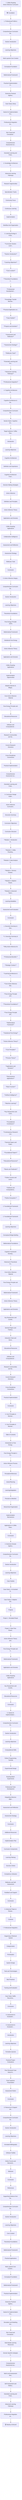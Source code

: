 flowchart TD
    A["🎯 Coffee Roasting<br/>Active Inference Curriculum"] --> B["📚 Foundation"]
    
    B --> S1["1. Professional Profile & C..."]
    S1 --> S2["Comprehensive Curriculum Se..."]
    S2 --> S3["Section Introduction"]
    S3 --> S4["Learning Objectives"]
    S4 --> S5["Multi-Layered Core Content"]
    S5 --> S6["Conceptual Foundation"]
    S6 --> S7["Mathematical Framework"]
    S7 --> S8["Practical Implementation Fr..."]
    S8 --> S9["Extensive Practical Applica..."]
    S9 --> S10["Case Study Library"]
    S10 --> S11["Hands-On Implementation Pro..."]
    S11 --> S12["Professional Integration Ex..."]
    S12 --> S13["Rich Visual and Conceptual ..."]
    S13 --> S14["Comprehensive Assessment an..."]
    S14 --> S15["Extended Learning and Profe..."]
    S15 --> S16["2. Knowledge Architecture &..."]
    S16 --> S17["Advanced Learning Pathways"]
    S17 --> S18["Research Opportunities"]
    S18 --> S19["Specialization Tracks"]
    S19 --> S20["Community Focus"]
    S20 --> S21["Continuous Learning"]
    S21 --> S22["Implementation"]
    S22 --> S23["Workflow And Organization"]
    S23 --> S24["3. Learning Ecology & Profe..."]
    S24 --> S25["**Curriculum Section: Learn..."]
    S25 --> S26["**Section Introduction**"]
    S26 --> S27["**Learning Objectives**"]
    S27 --> S28["**Core Content**"]
    S28 --> S29["**Theoretical Foundations o..."]
    S29 --> S30["**Professional Development ..."]
    S30 --> S31["**Knowledge Transfer Mechan..."]
    S31 --> S32["**Practical Applications an..."]
    S32 --> S33["**Case Studies**"]
    S33 --> S34["**Projects and Activities**"]
    S34 --> S35["**Assessment and Reflection**"]
    S35 --> S36["**Assessment Strategy**"]
    S36 --> S37["**Reflection Tools**"]
    S37 --> S38["**Extended Learning and Pro..."]
    S38 --> S39["**Advanced Learning Pathways**"]
    S39 --> S40["**Professional Integration**"]
    S40 --> S41["4. Cognitive Architecture &..."]
    S41 --> S42["Cognitive Architecture & De..."]
    S42 --> S43["Comprehensive Curriculum Se..."]
    S43 --> S44["Section Name: Cognitive Arc..."]
    S44 --> S45["Target Audience: Coffee Roa..."]
    S45 --> S46["Introduction"]
    S46 --> S47["Learning Objectives"]
    S47 --> S48["Cognitive Architecture"]
    S48 --> S49["Definition and Importance"]
    S49 --> S50["Cognitive Architecture Fram..."]
    S50 --> S51["Decision-Making Strategies"]
    S51 --> S52["Active Inference"]
    S52 --> S53["Definition and Principles"]
    S53 --> S54["Active Inference Theory"]
    S54 --> S55["Applications and Domains"]
    S55 --> S56["Coffee Roasting Applications"]
    S56 --> S57["Collaborative Intelligence"]
    S57 --> S58["Assessment and Reflection"]
    S58 --> S59["Assessment Strategy"]
    S59 --> S60["Reflection Tools"]
    S60 --> S61["Conclusion"]
    S61 --> S62["5. Active Inference Integra..."]
    S62 --> S63["Comprehensive Curriculum Se..."]
    S63 --> S64["Section Introduction"]
    S64 --> S65["Learning Objectives"]
    S65 --> S66["Theoretical Foundations"]
    S66 --> S67["Free Energy Principle (FEP)"]
    S67 --> S68["Mathematical Framework"]
    S68 --> S69["Variational Free Energy"]
    S69 --> S70["Active Inference Theory"]
    S70 --> S71["Applications and Domains"]
    S71 --> S72["Coffee Roasting Applications"]
    S72 --> S73["Implementation Opportunities"]
    S73 --> S74["Adoption Barriers & Mitigat..."]
    S74 --> S75["Core Active Inference Material"]
    S75 --> S76["Free Energy Principle and A..."]
    S76 --> S77["Educational Resources"]
    S77 --> S78["Software and Computational ..."]
    S78 --> S79["Research Communities and Ne..."]
    S79 --> S80["Current Research Directions"]
    S80 --> S81["Cross-Disciplinary Connections"]
    S81 --> S82["Practical Implementation"]
    S82 --> S83["Comprehensive Assessment an..."]
    S83 --> S84["Extended Learning and Profe..."]
    S84 --> S85["6. Curriculum Design Implic..."]
    S85 --> S86["Active Inference Curriculum..."]
    S86 --> S87["Executive Summary"]
    S87 --> S88["Curriculum Objectives"]
    S88 --> S89["Curriculum Structure"]
    S89 --> S90["**Module 1: Introduction to..."]
    S90 --> S91["**Module 2: Coffee Roasting..."]
    S91 --> S92["**Module 3: Data Analysis a..."]
    S92 --> S93["**Module 4: Sensory Evaluat..."]
    S93 --> S94["**Module 5: Adaptive Roasti..."]
    S94 --> S95["**Module 6: Advanced Topics..."]
    S95 --> S96["Learning Modalities"]
    S96 --> S97["Assessment and Evaluation"]
    S97 --> S98["Conclusion"]
    S98 --> S99["1. Executive Summary & Stra..."]
    S99 --> S100["**1. Executive Summary & St..."]
    S100 --> S101["**Why Active Inference for ..."]
    S101 --> S102["**Professional Benefits:**"]
    S102 --> S103["**Strategic Context:**"]
    S103 --> S104["**Learning Architecture & O..."]
    S104 --> S105["**Core Active Inference Mat..."]
    S105 --> S106["**Free Energy Principle and..."]
    S106 --> S107["**Theoretical Foundations**"]
    S107 --> S108["**Free Energy Principle (FE..."]
    S108 --> S109["**Mathematical Framework**"]
    S109 --> S110["**Variational Free Energy**"]
    S110 --> S111["**Active Inference Theory**"]
    S111 --> S112["**Core Principles**"]
    S112 --> S113["**Process Theory**"]
    S113 --> S114["**Applications and Domains**"]
    S114 --> S115["**Neuroscience Applications**"]
    S115 --> S116["**Brain Function**"]
    S116 --> S117["**Artificial Intelligence**"]
    S117 --> S118["**Machine Learning**"]
    S118 --> S119["**Key Researchers and Contr..."]
    S119 --> S120["**Foundational Contributors**"]
    S120 --> S121["**Contemporary Research Lea..."]
    S121 --> S122["**Seminal Papers and Public..."]
    S122 --> S123["**Foundational Papers**"]
    S123 --> S124["**Educational Resources**"]
    S124 --> S125["**Books and Textbooks**"]
    S125 --> S126["**Online Courses and Lectur..."]
    S126 --> S127["**Software and Computationa..."]
    S127 --> S128["**Python Ecosystem:**"]
    S128 --> S129["2. Foundational Framework D..."]
    S129 --> S130["2. Foundational Framework D..."]
    S130 --> S131["Learning Objectives"]
    S131 --> S132["Conceptual Bridge-Building"]
    S132 --> S133["Mathematical Foundations"]
    S133 --> S134["Cognitive Framework Develop..."]
    S134 --> S135["Historical & Theoretical Co..."]
    S135 --> S136["Core Active Inference Material"]
    S136 --> S137["Free Energy Principle and A..."]
    S137 --> S138["Mathematical Framework"]
    S138 --> S139["Active Inference Theory"]
    S139 --> S140["Applications and Domains"]
    S140 --> S141["Key Researchers and Contrib..."]
    S141 --> S142["Seminal Papers and Publicat..."]
    S142 --> S143["Interactive Tools and Simul..."]
    S143 --> S144["Educational Resources"]
    S144 --> S145["Software and Computational ..."]
    S145 --> S146["Research Communities and Ne..."]
    S146 --> S147["Current Research Directions"]
    S147 --> S148["Cross-Disciplinary Connections"]
    S148 --> S149["Practical Implementation"]
    S149 --> S150["Conclusion"]
    S150 --> S151["3. Core Principles & Mechan..."]
    S151 --> S152["3. Core Principles & Mechan..."]
    S152 --> S153["Table of Contents"]
    S153 --> S154["Introduction to Free Energy..."]
    S154 --> S155["Free Energy Principle in Co..."]
    S155 --> S156["Active Inference Process Ar..."]
    S156 --> S157["Perception/Inferences"]
    S157 --> S158["Action/Planning"]
    S158 --> S159["Learning/Adaptation"]
    S159 --> S160["Precision & Attention"]
    S160 --> S161["Hierarchical Organization"]
    S161 --> S162["Implementation Mechanisms"]
    S162 --> S163["Applications in Coffee Roas..."]
    S163 --> S164["Conclusion"]
    S164 --> S165["4. Extensive Domain Applica..."]
    S165 --> S166["Comprehensive Curriculum Se..."]
    S166 --> S167["Section Introduction"]
    S167 --> S168["Learning Objectives"]
    S168 --> S169["Case Studies"]
    S169 --> S170["Case Study 1: AI-Assisted R..."]
    S170 --> S171["Case Study 2: Adaptive Airf..."]
    S171 --> S172["Projects"]
    S172 --> S173["Project 1: Simulated Roast ..."]
    S173 --> S174["Project 2: Real-Time Roasti..."]
    S174 --> S175["Active Inference Theory and..."]
    S175 --> S176["Free Energy Principle and A..."]
    S176 --> S177["Mathematical Framework"]
    S177 --> S178["Applications and Domains"]
    S178 --> S179["Coffee Roasting Applications"]
    S179 --> S180["Key Researchers and Contrib..."]
    S180 --> S181["Educational Resources"]
    S181 --> S182["Conclusion"]
    S182 --> S183["5. Hands-On Implementation ..."]
    S183 --> S184["Comprehensive Curriculum Se..."]
    S184 --> S185["Section Introduction"]
    S185 --> S186["Learning Objectives"]
    S186 --> S187["Computational Skills"]
    S187 --> S188["Python Programming Tutorials"]
    S188 --> S189["Experimental Design"]
    S189 --> S190["Roasting Batch Experiments"]
    S190 --> S191["Professional Tools Development"]
    S191 --> S192["Integrating Inference Algor..."]
    S192 --> S193["Assessment and Reflection"]
    S193 --> S194["Assessment Strategy"]
    S194 --> S195["Conclusion"]
    S195 --> S196["Additional Resources"]
    S196 --> S197["Implementation Plan"]
    S197 --> S198["Curriculum Components"]
    S198 --> S199["Learning Pathway"]
    S199 --> S200["Success Criteria"]
    S200 --> S201["Competency Indicators"]
    S201 --> S202["Reflection and Self-Assessment"]
    S202 --> S203["Feedback and Support"]
    S203 --> S204["Conclusion"]
    S204 --> S205["6. Advanced Topics & Resear..."]
    S205 --> S206["Contents"]
    S206 --> S207["7. Professional Integration..."]
    S207 --> S208["Organizing a Retrieval System"]
    S208 --> S209["Categorization"]
    S209 --> S210["Prioritization"]
    S210 --> S211["System Design"]
    S211 --> S212["Tools and Technologies"]
    S212 --> S213["Best Practices"]
    S213 --> S214["Training and Evaluation"]
    S214 --> S215["Case Study: Netflix Recomme..."]
    S215 --> S216["Conclusion"]
    S216 --> S217["8. Assessment & Evaluation ..."]
    S217 --> S218["8. Assessment & Evaluation ..."]
    S218 --> S219["Introduction"]
    S219 --> S220["Learning Objectives"]
    S220 --> S221["Formative Quizzes"]
    S221 --> S222["Practical Project Evaluations"]
    S222 --> S223["Peer-Reviewed Case Study An..."]
    S223 --> S224["Final Capstone Presentation"]
    S224 --> S225["Assessment Rubric"]
    S225 --> S226["Conclusion"]
    S226 --> S227["9. Resources & Support Infr..."]
    S227 --> S228["Comprehensive Curriculum Se..."]
    S228 --> S229["Section Introduction"]
    S229 --> S230["Learning Objectives"]
    S230 --> S231["Annotated Bibliography"]
    S231 --> S232["Software Toolkits"]
    S232 --> S233["Online Forums and Mentorshi..."]
    S233 --> S234["Webinars"]
    S234 --> S235["Conclusion"]
    S235 --> S236["References"]
    S236 --> S237["Supporting Evidence from Se..."]
    S237 --> S238["Comprehensive Curriculum Se..."]
    S238 --> S239["Section Introduction"]
    S239 --> S240["Learning Objectives"]
    S240 --> S241["Core Content"]
    S241 --> S242["Theoretical Foundations"]
    S242 --> S243["Mathematical Framework"]
    S243 --> S244["Practical Applications"]
    S244 --> S245["Multi-Layered Core Content ..."]
    S245 --> S246["Conceptual Foundation"]
    S246 --> S247["Mathematical Framework"]
    S247 --> S248["Practical Implementation"]
    S248 --> S249["Extensive Practical Applica..."]
    S249 --> S250["Hands-On Implementation Pro..."]
    S250 --> S251["Simulation and Modeling Act..."]
    S251 --> S252["Rich Visual and Conceptual ..."]
    S252 --> S253["Multi-Modal Learning Resources"]
    S253 --> S254["Domain-Specific Analogies a..."]
    S254 --> S255["Comprehensive Assessment an..."]
    S255 --> S256["Multi-Level Assessment Stra..."]
    S256 --> S257["Self-Assessment and Reflect..."]
    S257 --> S258["Extended Learning and Profe..."]
    S258 --> S259["Advanced Learning Pathways"]
    S259 --> S260["Professional Integration an..."]
    S260 --> Z["🏆 Mastery Achieved"]